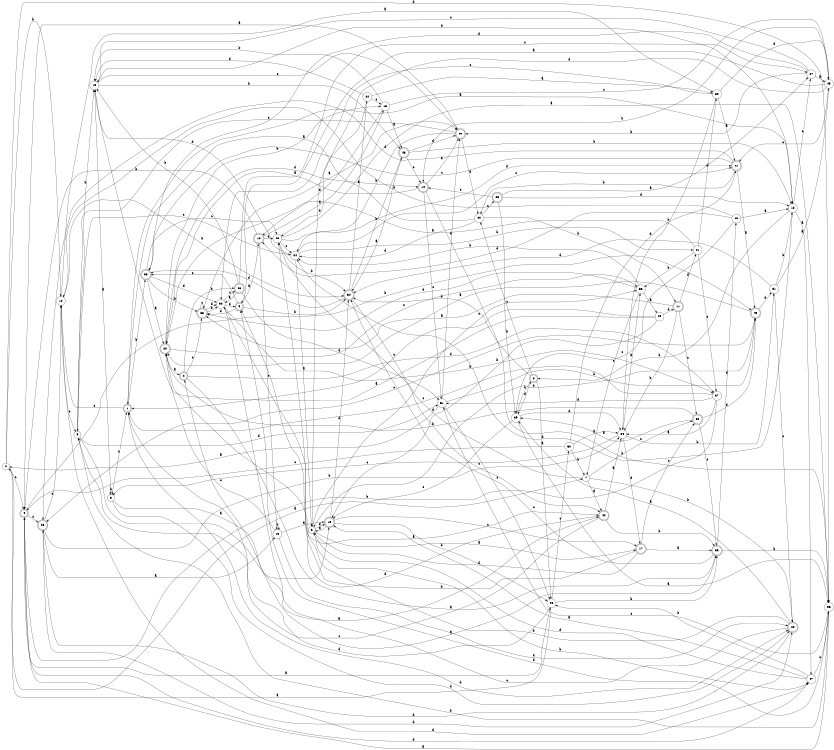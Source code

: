 digraph n45_6 {
__start0 [label="" shape="none"];

rankdir=LR;
size="8,5";

s0 [style="filled", color="black", fillcolor="white" shape="circle", label="0"];
s1 [style="rounded,filled", color="black", fillcolor="white" shape="doublecircle", label="1"];
s2 [style="rounded,filled", color="black", fillcolor="white" shape="doublecircle", label="2"];
s3 [style="filled", color="black", fillcolor="white" shape="circle", label="3"];
s4 [style="rounded,filled", color="black", fillcolor="white" shape="doublecircle", label="4"];
s5 [style="rounded,filled", color="black", fillcolor="white" shape="doublecircle", label="5"];
s6 [style="filled", color="black", fillcolor="white" shape="circle", label="6"];
s7 [style="filled", color="black", fillcolor="white" shape="circle", label="7"];
s8 [style="rounded,filled", color="black", fillcolor="white" shape="doublecircle", label="8"];
s9 [style="filled", color="black", fillcolor="white" shape="circle", label="9"];
s10 [style="rounded,filled", color="black", fillcolor="white" shape="doublecircle", label="10"];
s11 [style="rounded,filled", color="black", fillcolor="white" shape="doublecircle", label="11"];
s12 [style="filled", color="black", fillcolor="white" shape="circle", label="12"];
s13 [style="filled", color="black", fillcolor="white" shape="circle", label="13"];
s14 [style="rounded,filled", color="black", fillcolor="white" shape="doublecircle", label="14"];
s15 [style="rounded,filled", color="black", fillcolor="white" shape="doublecircle", label="15"];
s16 [style="filled", color="black", fillcolor="white" shape="circle", label="16"];
s17 [style="rounded,filled", color="black", fillcolor="white" shape="doublecircle", label="17"];
s18 [style="filled", color="black", fillcolor="white" shape="circle", label="18"];
s19 [style="filled", color="black", fillcolor="white" shape="circle", label="19"];
s20 [style="rounded,filled", color="black", fillcolor="white" shape="doublecircle", label="20"];
s21 [style="filled", color="black", fillcolor="white" shape="circle", label="21"];
s22 [style="filled", color="black", fillcolor="white" shape="circle", label="22"];
s23 [style="rounded,filled", color="black", fillcolor="white" shape="doublecircle", label="23"];
s24 [style="filled", color="black", fillcolor="white" shape="circle", label="24"];
s25 [style="filled", color="black", fillcolor="white" shape="circle", label="25"];
s26 [style="rounded,filled", color="black", fillcolor="white" shape="doublecircle", label="26"];
s27 [style="filled", color="black", fillcolor="white" shape="circle", label="27"];
s28 [style="rounded,filled", color="black", fillcolor="white" shape="doublecircle", label="28"];
s29 [style="filled", color="black", fillcolor="white" shape="circle", label="29"];
s30 [style="filled", color="black", fillcolor="white" shape="circle", label="30"];
s31 [style="filled", color="black", fillcolor="white" shape="circle", label="31"];
s32 [style="filled", color="black", fillcolor="white" shape="circle", label="32"];
s33 [style="rounded,filled", color="black", fillcolor="white" shape="doublecircle", label="33"];
s34 [style="filled", color="black", fillcolor="white" shape="circle", label="34"];
s35 [style="rounded,filled", color="black", fillcolor="white" shape="doublecircle", label="35"];
s36 [style="filled", color="black", fillcolor="white" shape="circle", label="36"];
s37 [style="filled", color="black", fillcolor="white" shape="circle", label="37"];
s38 [style="rounded,filled", color="black", fillcolor="white" shape="doublecircle", label="38"];
s39 [style="filled", color="black", fillcolor="white" shape="circle", label="39"];
s40 [style="filled", color="black", fillcolor="white" shape="circle", label="40"];
s41 [style="rounded,filled", color="black", fillcolor="white" shape="doublecircle", label="41"];
s42 [style="rounded,filled", color="black", fillcolor="white" shape="doublecircle", label="42"];
s43 [style="rounded,filled", color="black", fillcolor="white" shape="doublecircle", label="43"];
s44 [style="filled", color="black", fillcolor="white" shape="circle", label="44"];
s45 [style="filled", color="black", fillcolor="white" shape="circle", label="45"];
s46 [style="filled", color="black", fillcolor="white" shape="circle", label="46"];
s47 [style="filled", color="black", fillcolor="white" shape="circle", label="47"];
s48 [style="rounded,filled", color="black", fillcolor="white" shape="doublecircle", label="48"];
s49 [style="rounded,filled", color="black", fillcolor="white" shape="doublecircle", label="49"];
s50 [style="filled", color="black", fillcolor="white" shape="circle", label="50"];
s51 [style="filled", color="black", fillcolor="white" shape="circle", label="51"];
s52 [style="rounded,filled", color="black", fillcolor="white" shape="doublecircle", label="52"];
s53 [style="rounded,filled", color="black", fillcolor="white" shape="doublecircle", label="53"];
s54 [style="rounded,filled", color="black", fillcolor="white" shape="doublecircle", label="54"];
s55 [style="filled", color="black", fillcolor="white" shape="circle", label="55"];
s0 -> s7 [label="a"];
s0 -> s12 [label="b"];
s0 -> s4 [label="c"];
s0 -> s36 [label="d"];
s1 -> s18 [label="a"];
s1 -> s38 [label="b"];
s1 -> s12 [label="c"];
s1 -> s28 [label="d"];
s2 -> s35 [label="a"];
s2 -> s53 [label="b"];
s2 -> s33 [label="c"];
s2 -> s37 [label="d"];
s3 -> s15 [label="a"];
s3 -> s3 [label="b"];
s3 -> s1 [label="c"];
s3 -> s28 [label="d"];
s4 -> s44 [label="a"];
s4 -> s43 [label="b"];
s4 -> s26 [label="c"];
s4 -> s47 [label="d"];
s5 -> s10 [label="a"];
s5 -> s54 [label="b"];
s5 -> s38 [label="c"];
s5 -> s33 [label="d"];
s6 -> s17 [label="a"];
s6 -> s47 [label="b"];
s6 -> s55 [label="c"];
s6 -> s15 [label="d"];
s7 -> s42 [label="a"];
s7 -> s28 [label="b"];
s7 -> s52 [label="c"];
s7 -> s46 [label="d"];
s8 -> s44 [label="a"];
s8 -> s54 [label="b"];
s8 -> s40 [label="c"];
s8 -> s39 [label="d"];
s9 -> s42 [label="a"];
s9 -> s19 [label="b"];
s9 -> s24 [label="c"];
s9 -> s51 [label="d"];
s10 -> s16 [label="a"];
s10 -> s4 [label="b"];
s10 -> s13 [label="c"];
s10 -> s46 [label="d"];
s11 -> s33 [label="a"];
s11 -> s34 [label="b"];
s11 -> s52 [label="c"];
s11 -> s21 [label="d"];
s12 -> s30 [label="a"];
s12 -> s54 [label="b"];
s12 -> s9 [label="c"];
s12 -> s47 [label="d"];
s13 -> s15 [label="a"];
s13 -> s13 [label="b"];
s13 -> s20 [label="c"];
s13 -> s28 [label="d"];
s14 -> s20 [label="a"];
s14 -> s36 [label="b"];
s14 -> s51 [label="c"];
s14 -> s49 [label="d"];
s15 -> s6 [label="a"];
s15 -> s44 [label="b"];
s15 -> s17 [label="c"];
s15 -> s54 [label="d"];
s16 -> s48 [label="a"];
s16 -> s19 [label="b"];
s16 -> s45 [label="c"];
s16 -> s10 [label="d"];
s17 -> s35 [label="a"];
s17 -> s5 [label="b"];
s17 -> s52 [label="c"];
s17 -> s6 [label="d"];
s18 -> s47 [label="a"];
s18 -> s8 [label="b"];
s18 -> s27 [label="c"];
s18 -> s24 [label="d"];
s19 -> s3 [label="a"];
s19 -> s48 [label="b"];
s19 -> s49 [label="c"];
s19 -> s18 [label="d"];
s20 -> s2 [label="a"];
s20 -> s16 [label="b"];
s20 -> s55 [label="c"];
s20 -> s14 [label="d"];
s21 -> s20 [label="a"];
s21 -> s55 [label="b"];
s21 -> s37 [label="c"];
s21 -> s30 [label="d"];
s22 -> s30 [label="a"];
s22 -> s46 [label="b"];
s22 -> s16 [label="c"];
s22 -> s19 [label="d"];
s23 -> s27 [label="a"];
s23 -> s39 [label="b"];
s23 -> s14 [label="c"];
s23 -> s18 [label="d"];
s24 -> s6 [label="a"];
s24 -> s21 [label="b"];
s24 -> s41 [label="c"];
s24 -> s19 [label="d"];
s25 -> s18 [label="a"];
s25 -> s12 [label="b"];
s25 -> s39 [label="c"];
s25 -> s10 [label="d"];
s26 -> s13 [label="a"];
s26 -> s34 [label="b"];
s26 -> s12 [label="c"];
s26 -> s28 [label="d"];
s27 -> s45 [label="a"];
s27 -> s49 [label="b"];
s27 -> s19 [label="c"];
s27 -> s38 [label="d"];
s28 -> s39 [label="a"];
s28 -> s46 [label="b"];
s28 -> s32 [label="c"];
s28 -> s26 [label="d"];
s29 -> s19 [label="a"];
s29 -> s15 [label="b"];
s29 -> s1 [label="c"];
s29 -> s11 [label="d"];
s30 -> s41 [label="a"];
s30 -> s34 [label="b"];
s30 -> s32 [label="c"];
s30 -> s45 [label="d"];
s31 -> s45 [label="a"];
s31 -> s18 [label="b"];
s31 -> s28 [label="c"];
s31 -> s54 [label="d"];
s32 -> s42 [label="a"];
s32 -> s37 [label="b"];
s32 -> s53 [label="c"];
s32 -> s5 [label="d"];
s33 -> s49 [label="a"];
s33 -> s32 [label="b"];
s33 -> s33 [label="c"];
s33 -> s32 [label="d"];
s34 -> s55 [label="a"];
s34 -> s31 [label="b"];
s34 -> s3 [label="c"];
s34 -> s17 [label="d"];
s35 -> s2 [label="a"];
s35 -> s36 [label="b"];
s35 -> s54 [label="c"];
s35 -> s25 [label="d"];
s36 -> s4 [label="a"];
s36 -> s9 [label="b"];
s36 -> s51 [label="c"];
s36 -> s5 [label="d"];
s37 -> s34 [label="a"];
s37 -> s4 [label="b"];
s37 -> s1 [label="c"];
s37 -> s51 [label="d"];
s38 -> s20 [label="a"];
s38 -> s33 [label="b"];
s38 -> s46 [label="c"];
s38 -> s32 [label="d"];
s39 -> s36 [label="a"];
s39 -> s8 [label="b"];
s39 -> s15 [label="c"];
s39 -> s34 [label="d"];
s40 -> s1 [label="a"];
s40 -> s11 [label="b"];
s40 -> s23 [label="c"];
s40 -> s24 [label="d"];
s41 -> s43 [label="a"];
s41 -> s40 [label="b"];
s41 -> s38 [label="c"];
s41 -> s26 [label="d"];
s42 -> s34 [label="a"];
s42 -> s35 [label="b"];
s42 -> s9 [label="c"];
s42 -> s20 [label="d"];
s43 -> s20 [label="a"];
s43 -> s6 [label="b"];
s43 -> s26 [label="c"];
s43 -> s31 [label="d"];
s44 -> s0 [label="a"];
s44 -> s35 [label="b"];
s44 -> s50 [label="c"];
s44 -> s1 [label="d"];
s45 -> s5 [label="a"];
s45 -> s14 [label="b"];
s45 -> s41 [label="c"];
s45 -> s6 [label="d"];
s46 -> s36 [label="a"];
s46 -> s54 [label="b"];
s46 -> s24 [label="c"];
s46 -> s41 [label="d"];
s47 -> s15 [label="a"];
s47 -> s44 [label="b"];
s47 -> s36 [label="c"];
s47 -> s6 [label="d"];
s48 -> s54 [label="a"];
s48 -> s18 [label="b"];
s48 -> s14 [label="c"];
s48 -> s49 [label="d"];
s49 -> s4 [label="a"];
s49 -> s24 [label="b"];
s49 -> s9 [label="c"];
s49 -> s40 [label="d"];
s50 -> s34 [label="a"];
s50 -> s7 [label="b"];
s50 -> s4 [label="c"];
s50 -> s41 [label="d"];
s51 -> s0 [label="a"];
s51 -> s43 [label="b"];
s51 -> s44 [label="c"];
s51 -> s49 [label="d"];
s52 -> s39 [label="a"];
s52 -> s20 [label="b"];
s52 -> s35 [label="c"];
s52 -> s43 [label="d"];
s53 -> s32 [label="a"];
s53 -> s19 [label="b"];
s53 -> s27 [label="c"];
s53 -> s51 [label="d"];
s54 -> s22 [label="a"];
s54 -> s48 [label="b"];
s54 -> s42 [label="c"];
s54 -> s38 [label="d"];
s55 -> s29 [label="a"];
s55 -> s24 [label="b"];
s55 -> s7 [label="c"];
s55 -> s33 [label="d"];

}